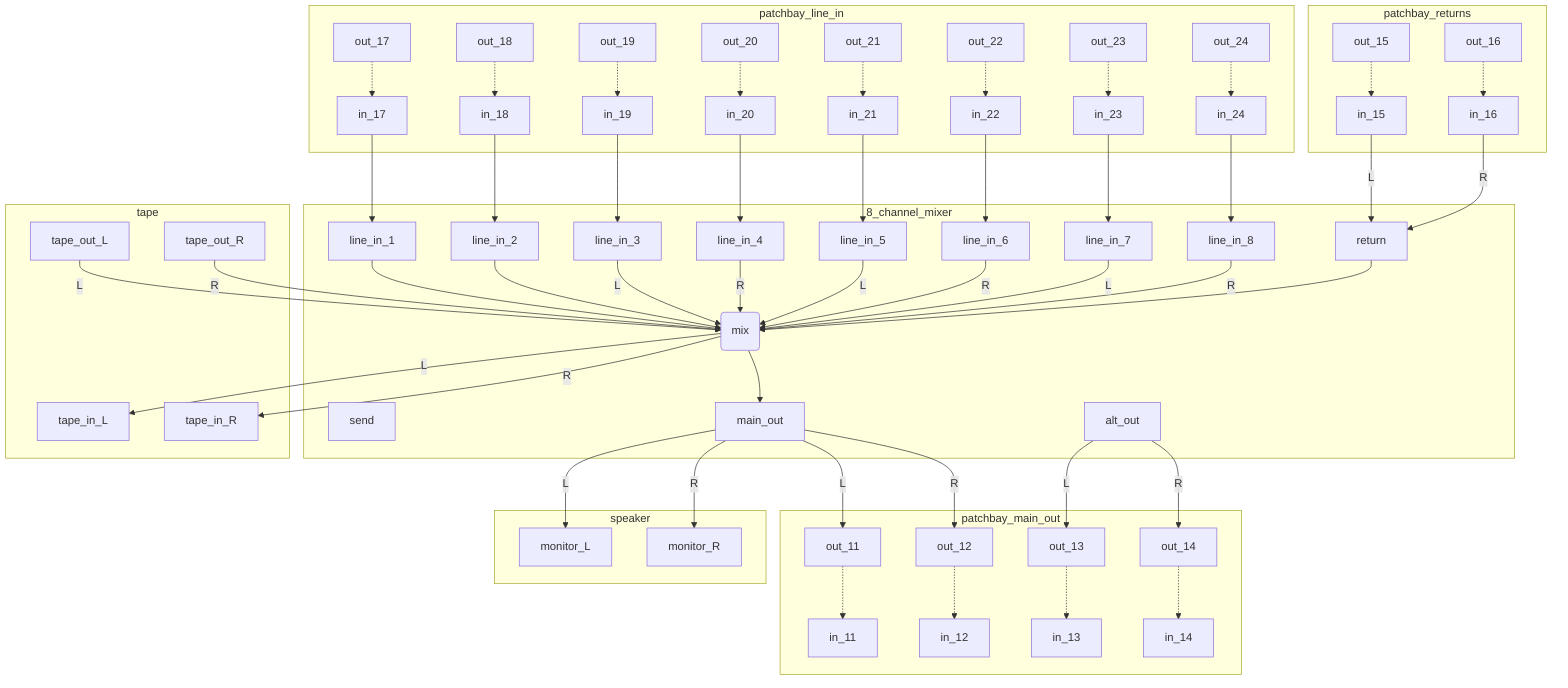 graph TD
subgraph patchbay_main_out
out_11 -.-> in_11
out_12 -.-> in_12
out_13 -.-> in_13
out_14 -.-> in_14
end
subgraph patchbay_returns
out_15 -.-> in_15
out_16 -.-> in_16
end
subgraph patchbay_line_in
out_17 -.-> in_17
out_18 -.-> in_18
out_19 -.-> in_19
out_20 -.-> in_20
out_21 -.-> in_21
out_22 -.-> in_22
out_23 -.-> in_23
out_24 -.-> in_24
end

subgraph speaker
monitor_L
monitor_R
end

subgraph 8_channel_mixer
send
main_out
alt_out
mix(mix) --> main_out
line_in_1 --> mix
line_in_2 --> mix
line_in_3 -->|L| mix
line_in_4 -->|R| mix
line_in_5 -->|L| mix
line_in_6 -->|R| mix
line_in_7 -->|L| mix
line_in_8 -->|R| mix
return --> mix
in_15 --> |L| return
in_16 --> |R| return
alt_out --> |L| out_13
alt_out --> |R| out_14
in_17 --> line_in_1
in_18 --> line_in_2
in_19 --> line_in_3
in_20 --> line_in_4
in_21 --> line_in_5
in_22 --> line_in_6
in_23 --> line_in_7
in_24 --> line_in_8
main_out --> |L| monitor_L
main_out --> |L| out_11
main_out --> |R| monitor_R
main_out --> |R| out_12
end

subgraph tape
tape_out_L --> |L| mix
tape_out_R --> |R| mix
mix --> |L| tape_in_L
mix --> |R| tape_in_R
end